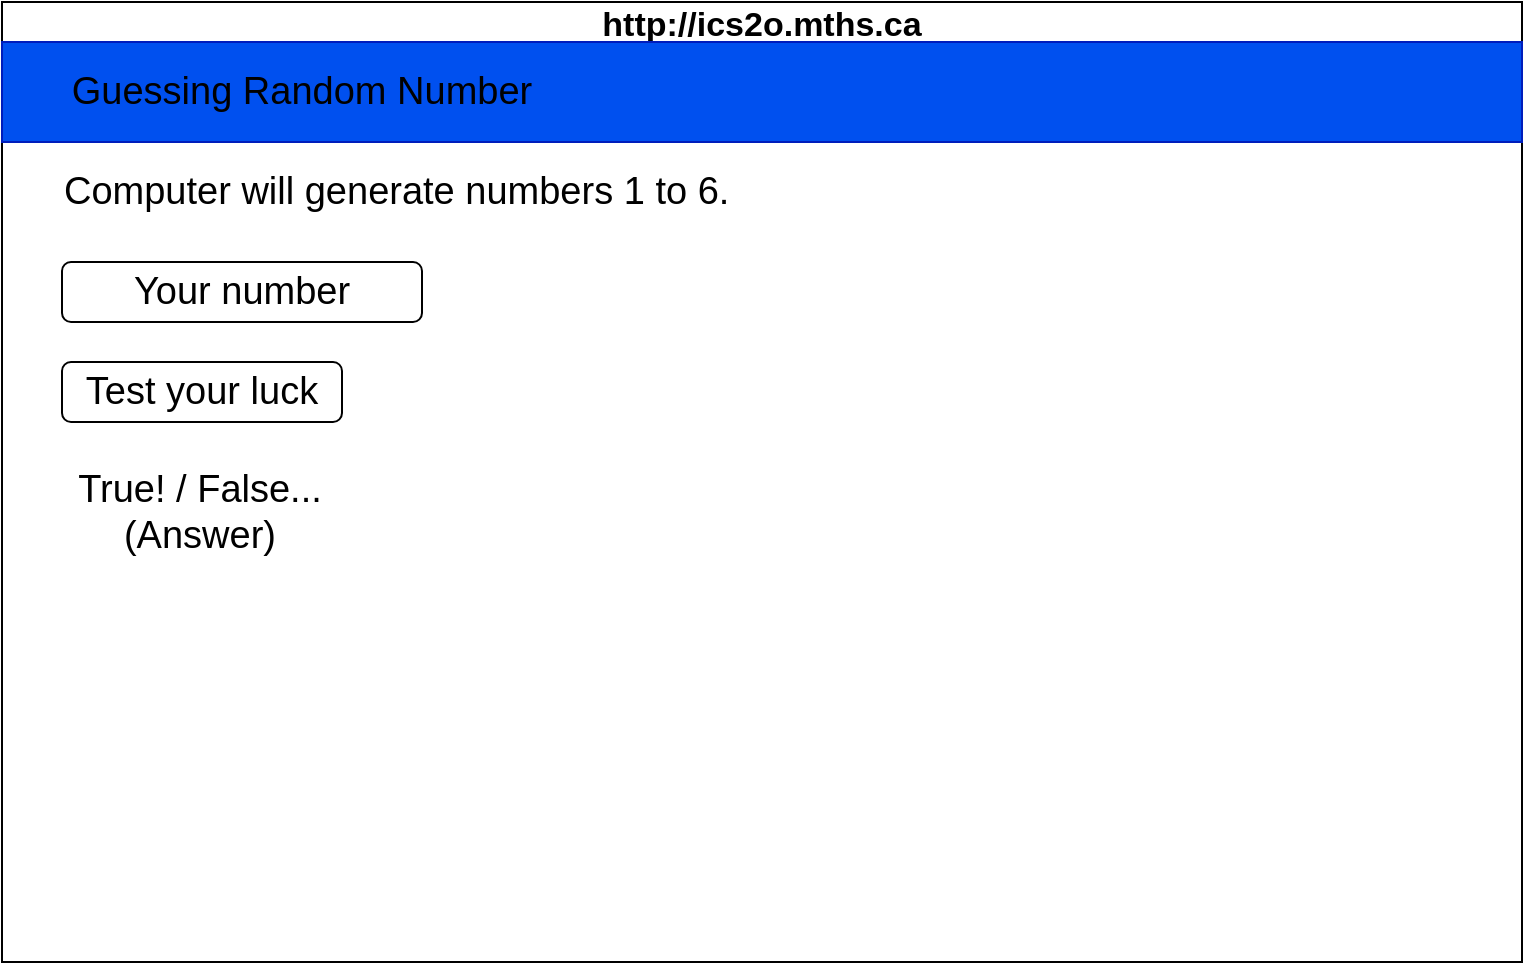 <mxfile>
    <diagram id="HIP3nbAZw_EuaXWnEj3U" name="Page-1">
        <mxGraphModel dx="783" dy="573" grid="1" gridSize="10" guides="1" tooltips="1" connect="1" arrows="1" fold="1" page="1" pageScale="1" pageWidth="850" pageHeight="1100" math="0" shadow="0">
            <root>
                <mxCell id="0"/>
                <mxCell id="1" parent="0"/>
                <mxCell id="7" value="http://ics2o.mths.ca" style="swimlane;whiteSpace=wrap;html=1;fontSize=17;" parent="1" vertex="1">
                    <mxGeometry x="30" y="40" width="760" height="480" as="geometry"/>
                </mxCell>
                <mxCell id="8" value="" style="rounded=0;whiteSpace=wrap;html=1;fillColor=#0050ef;fontColor=#ffffff;strokeColor=#001DBC;" vertex="1" parent="7">
                    <mxGeometry y="20" width="760" height="50" as="geometry"/>
                </mxCell>
                <mxCell id="9" value="Guessing Random Number" style="text;html=1;strokeColor=none;fillColor=none;align=center;verticalAlign=middle;whiteSpace=wrap;rounded=0;fontSize=19;" vertex="1" parent="7">
                    <mxGeometry x="30" y="30" width="240" height="30" as="geometry"/>
                </mxCell>
                <mxCell id="10" value="Computer will generate numbers 1 to 6." style="text;html=1;strokeColor=none;fillColor=none;align=left;verticalAlign=middle;whiteSpace=wrap;rounded=0;fontSize=19;" vertex="1" parent="7">
                    <mxGeometry x="29" y="80" width="371" height="30" as="geometry"/>
                </mxCell>
                <mxCell id="11" value="Your number" style="rounded=1;whiteSpace=wrap;html=1;fontSize=19;" vertex="1" parent="7">
                    <mxGeometry x="30" y="130" width="180" height="30" as="geometry"/>
                </mxCell>
                <mxCell id="12" value="Test your luck" style="rounded=1;whiteSpace=wrap;html=1;fontSize=19;" vertex="1" parent="7">
                    <mxGeometry x="30" y="180" width="140" height="30" as="geometry"/>
                </mxCell>
                <mxCell id="14" value="True! / False...(Answer)" style="text;html=1;strokeColor=none;fillColor=none;align=center;verticalAlign=middle;whiteSpace=wrap;rounded=0;fontSize=19;" vertex="1" parent="7">
                    <mxGeometry x="29" y="240" width="140" height="30" as="geometry"/>
                </mxCell>
            </root>
        </mxGraphModel>
    </diagram>
</mxfile>